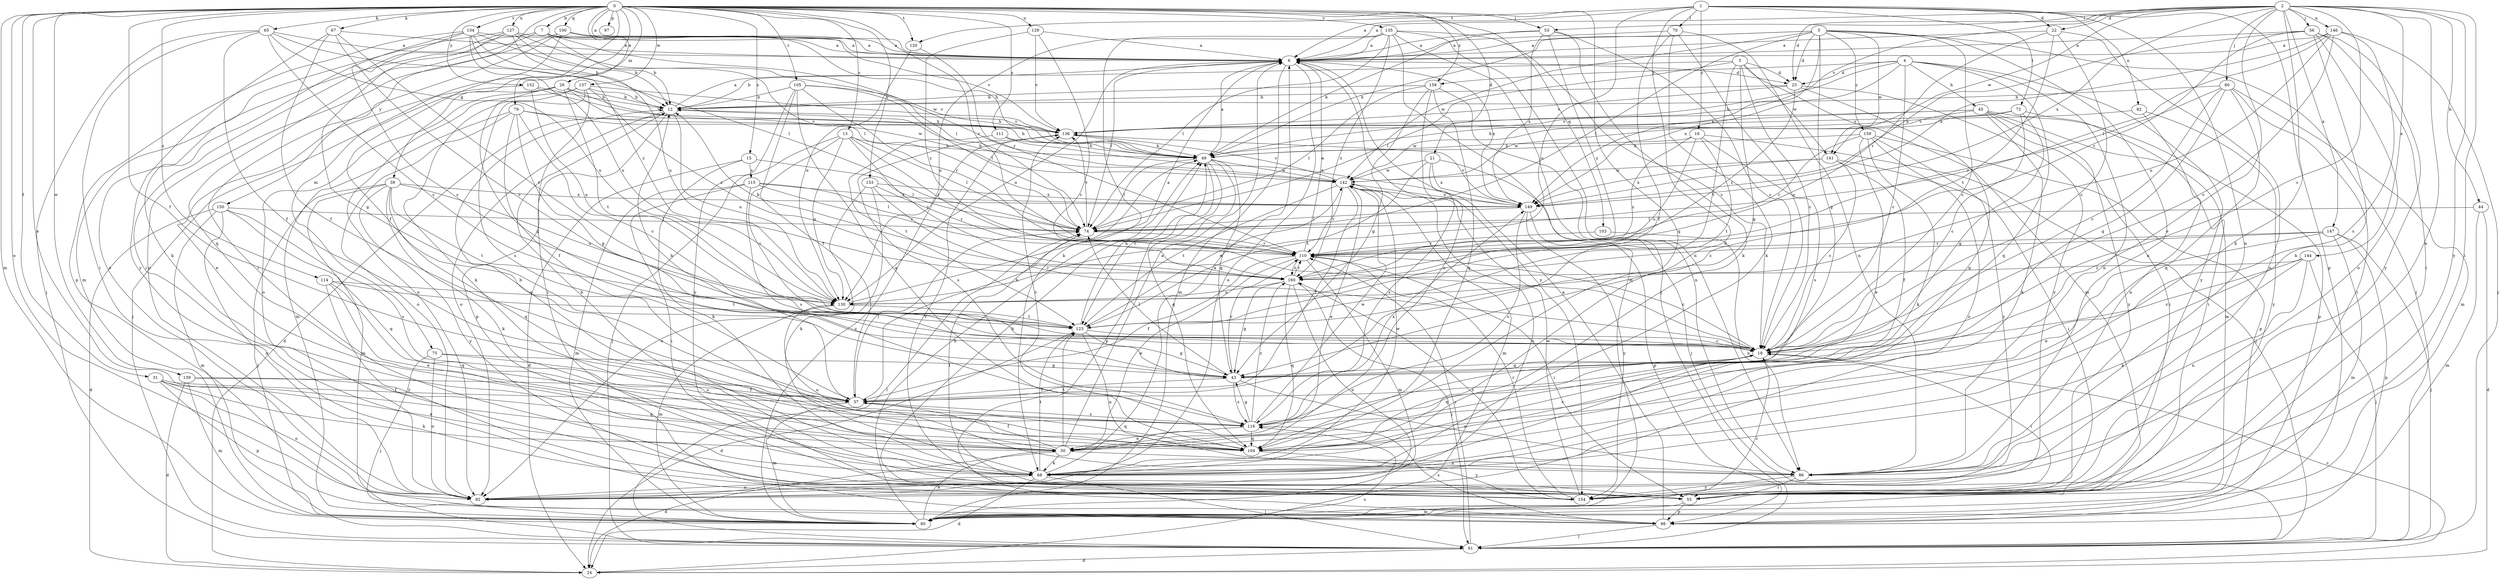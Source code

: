 strict digraph  {
0;
1;
2;
3;
4;
5;
6;
7;
12;
13;
15;
16;
18;
21;
22;
23;
24;
26;
30;
31;
37;
39;
43;
44;
45;
49;
53;
55;
56;
60;
61;
65;
67;
68;
70;
72;
74;
75;
79;
80;
82;
86;
92;
97;
98;
100;
103;
104;
105;
110;
111;
114;
115;
116;
120;
123;
127;
129;
130;
134;
135;
136;
137;
139;
141;
142;
144;
146;
147;
149;
150;
152;
153;
154;
158;
159;
160;
0 -> 6  [label=a];
0 -> 7  [label=b];
0 -> 13  [label=c];
0 -> 15  [label=c];
0 -> 21  [label=d];
0 -> 26  [label=e];
0 -> 30  [label=e];
0 -> 31  [label=f];
0 -> 37  [label=f];
0 -> 39  [label=g];
0 -> 53  [label=i];
0 -> 65  [label=k];
0 -> 67  [label=k];
0 -> 75  [label=m];
0 -> 79  [label=m];
0 -> 80  [label=m];
0 -> 92  [label=o];
0 -> 97  [label=p];
0 -> 100  [label=q];
0 -> 103  [label=q];
0 -> 104  [label=q];
0 -> 105  [label=r];
0 -> 110  [label=r];
0 -> 111  [label=s];
0 -> 114  [label=s];
0 -> 120  [label=t];
0 -> 127  [label=u];
0 -> 129  [label=u];
0 -> 134  [label=v];
0 -> 135  [label=v];
0 -> 137  [label=w];
0 -> 139  [label=w];
0 -> 150  [label=y];
0 -> 152  [label=y];
0 -> 153  [label=y];
0 -> 158  [label=z];
1 -> 6  [label=a];
1 -> 16  [label=c];
1 -> 22  [label=d];
1 -> 68  [label=k];
1 -> 70  [label=l];
1 -> 72  [label=l];
1 -> 82  [label=n];
1 -> 86  [label=n];
1 -> 98  [label=p];
1 -> 120  [label=t];
1 -> 130  [label=u];
2 -> 6  [label=a];
2 -> 18  [label=c];
2 -> 22  [label=d];
2 -> 23  [label=d];
2 -> 30  [label=e];
2 -> 44  [label=h];
2 -> 53  [label=i];
2 -> 55  [label=i];
2 -> 56  [label=j];
2 -> 60  [label=j];
2 -> 68  [label=k];
2 -> 86  [label=n];
2 -> 136  [label=v];
2 -> 141  [label=w];
2 -> 144  [label=x];
2 -> 146  [label=x];
2 -> 147  [label=x];
2 -> 149  [label=x];
2 -> 154  [label=y];
3 -> 12  [label=b];
3 -> 18  [label=c];
3 -> 23  [label=d];
3 -> 43  [label=g];
3 -> 74  [label=l];
3 -> 80  [label=m];
3 -> 123  [label=t];
3 -> 141  [label=w];
4 -> 18  [label=c];
4 -> 23  [label=d];
4 -> 45  [label=h];
4 -> 49  [label=h];
4 -> 86  [label=n];
4 -> 104  [label=q];
4 -> 149  [label=x];
4 -> 154  [label=y];
4 -> 158  [label=z];
5 -> 6  [label=a];
5 -> 18  [label=c];
5 -> 23  [label=d];
5 -> 43  [label=g];
5 -> 49  [label=h];
5 -> 61  [label=j];
5 -> 74  [label=l];
5 -> 86  [label=n];
5 -> 141  [label=w];
5 -> 142  [label=w];
5 -> 149  [label=x];
5 -> 159  [label=z];
6 -> 23  [label=d];
6 -> 74  [label=l];
6 -> 80  [label=m];
6 -> 92  [label=o];
6 -> 130  [label=u];
6 -> 149  [label=x];
6 -> 154  [label=y];
7 -> 6  [label=a];
7 -> 12  [label=b];
7 -> 49  [label=h];
7 -> 74  [label=l];
7 -> 80  [label=m];
7 -> 104  [label=q];
12 -> 6  [label=a];
12 -> 24  [label=d];
12 -> 92  [label=o];
12 -> 98  [label=p];
12 -> 130  [label=u];
12 -> 136  [label=v];
13 -> 18  [label=c];
13 -> 49  [label=h];
13 -> 61  [label=j];
13 -> 74  [label=l];
13 -> 110  [label=r];
13 -> 130  [label=u];
13 -> 160  [label=z];
15 -> 24  [label=d];
15 -> 68  [label=k];
15 -> 74  [label=l];
15 -> 115  [label=s];
16 -> 49  [label=h];
16 -> 61  [label=j];
16 -> 116  [label=s];
16 -> 123  [label=t];
16 -> 130  [label=u];
16 -> 160  [label=z];
18 -> 43  [label=g];
18 -> 55  [label=i];
18 -> 104  [label=q];
21 -> 61  [label=j];
21 -> 116  [label=s];
21 -> 123  [label=t];
21 -> 142  [label=w];
21 -> 149  [label=x];
22 -> 6  [label=a];
22 -> 18  [label=c];
22 -> 92  [label=o];
22 -> 110  [label=r];
22 -> 123  [label=t];
23 -> 12  [label=b];
23 -> 104  [label=q];
23 -> 136  [label=v];
23 -> 154  [label=y];
23 -> 160  [label=z];
24 -> 18  [label=c];
24 -> 116  [label=s];
26 -> 12  [label=b];
26 -> 43  [label=g];
26 -> 49  [label=h];
26 -> 61  [label=j];
26 -> 92  [label=o];
26 -> 123  [label=t];
26 -> 142  [label=w];
30 -> 6  [label=a];
30 -> 12  [label=b];
30 -> 24  [label=d];
30 -> 37  [label=f];
30 -> 68  [label=k];
30 -> 86  [label=n];
30 -> 123  [label=t];
31 -> 30  [label=e];
31 -> 37  [label=f];
31 -> 68  [label=k];
31 -> 92  [label=o];
31 -> 98  [label=p];
37 -> 12  [label=b];
37 -> 49  [label=h];
37 -> 74  [label=l];
37 -> 80  [label=m];
37 -> 104  [label=q];
37 -> 116  [label=s];
39 -> 61  [label=j];
39 -> 68  [label=k];
39 -> 80  [label=m];
39 -> 104  [label=q];
39 -> 123  [label=t];
39 -> 130  [label=u];
39 -> 149  [label=x];
39 -> 154  [label=y];
43 -> 37  [label=f];
43 -> 74  [label=l];
43 -> 86  [label=n];
43 -> 110  [label=r];
43 -> 116  [label=s];
44 -> 24  [label=d];
44 -> 74  [label=l];
44 -> 80  [label=m];
45 -> 49  [label=h];
45 -> 55  [label=i];
45 -> 68  [label=k];
45 -> 80  [label=m];
45 -> 98  [label=p];
45 -> 136  [label=v];
45 -> 142  [label=w];
45 -> 154  [label=y];
49 -> 6  [label=a];
49 -> 43  [label=g];
49 -> 74  [label=l];
49 -> 98  [label=p];
49 -> 104  [label=q];
49 -> 123  [label=t];
49 -> 142  [label=w];
53 -> 6  [label=a];
53 -> 18  [label=c];
53 -> 49  [label=h];
53 -> 68  [label=k];
53 -> 149  [label=x];
53 -> 160  [label=z];
55 -> 74  [label=l];
55 -> 80  [label=m];
55 -> 98  [label=p];
55 -> 136  [label=v];
56 -> 6  [label=a];
56 -> 55  [label=i];
56 -> 68  [label=k];
56 -> 92  [label=o];
56 -> 110  [label=r];
56 -> 149  [label=x];
56 -> 154  [label=y];
60 -> 12  [label=b];
60 -> 18  [label=c];
60 -> 43  [label=g];
60 -> 55  [label=i];
60 -> 80  [label=m];
60 -> 104  [label=q];
60 -> 110  [label=r];
61 -> 24  [label=d];
61 -> 74  [label=l];
61 -> 110  [label=r];
65 -> 6  [label=a];
65 -> 18  [label=c];
65 -> 37  [label=f];
65 -> 55  [label=i];
65 -> 61  [label=j];
65 -> 74  [label=l];
65 -> 130  [label=u];
67 -> 6  [label=a];
67 -> 18  [label=c];
67 -> 37  [label=f];
67 -> 123  [label=t];
67 -> 154  [label=y];
68 -> 6  [label=a];
68 -> 12  [label=b];
68 -> 24  [label=d];
68 -> 61  [label=j];
68 -> 92  [label=o];
68 -> 123  [label=t];
68 -> 142  [label=w];
70 -> 6  [label=a];
70 -> 18  [label=c];
70 -> 37  [label=f];
70 -> 68  [label=k];
70 -> 86  [label=n];
72 -> 18  [label=c];
72 -> 43  [label=g];
72 -> 55  [label=i];
72 -> 136  [label=v];
72 -> 142  [label=w];
74 -> 110  [label=r];
74 -> 136  [label=v];
75 -> 43  [label=g];
75 -> 61  [label=j];
75 -> 92  [label=o];
75 -> 116  [label=s];
79 -> 18  [label=c];
79 -> 37  [label=f];
79 -> 43  [label=g];
79 -> 49  [label=h];
79 -> 80  [label=m];
79 -> 92  [label=o];
79 -> 136  [label=v];
80 -> 18  [label=c];
80 -> 30  [label=e];
80 -> 49  [label=h];
80 -> 136  [label=v];
82 -> 86  [label=n];
82 -> 136  [label=v];
82 -> 154  [label=y];
86 -> 55  [label=i];
86 -> 130  [label=u];
86 -> 154  [label=y];
98 -> 6  [label=a];
98 -> 61  [label=j];
98 -> 116  [label=s];
100 -> 6  [label=a];
100 -> 37  [label=f];
100 -> 55  [label=i];
100 -> 92  [label=o];
100 -> 136  [label=v];
103 -> 86  [label=n];
103 -> 110  [label=r];
104 -> 18  [label=c];
104 -> 136  [label=v];
104 -> 154  [label=y];
105 -> 12  [label=b];
105 -> 37  [label=f];
105 -> 49  [label=h];
105 -> 74  [label=l];
105 -> 104  [label=q];
105 -> 110  [label=r];
105 -> 154  [label=y];
110 -> 6  [label=a];
110 -> 18  [label=c];
110 -> 30  [label=e];
110 -> 37  [label=f];
110 -> 55  [label=i];
110 -> 80  [label=m];
110 -> 160  [label=z];
111 -> 49  [label=h];
111 -> 123  [label=t];
111 -> 149  [label=x];
114 -> 30  [label=e];
114 -> 104  [label=q];
114 -> 123  [label=t];
114 -> 130  [label=u];
114 -> 154  [label=y];
115 -> 55  [label=i];
115 -> 74  [label=l];
115 -> 80  [label=m];
115 -> 110  [label=r];
115 -> 116  [label=s];
115 -> 149  [label=x];
116 -> 30  [label=e];
116 -> 43  [label=g];
116 -> 104  [label=q];
116 -> 142  [label=w];
116 -> 149  [label=x];
116 -> 160  [label=z];
120 -> 110  [label=r];
120 -> 130  [label=u];
123 -> 18  [label=c];
123 -> 24  [label=d];
123 -> 43  [label=g];
123 -> 49  [label=h];
123 -> 86  [label=n];
123 -> 142  [label=w];
127 -> 6  [label=a];
127 -> 12  [label=b];
127 -> 43  [label=g];
127 -> 55  [label=i];
127 -> 92  [label=o];
127 -> 130  [label=u];
127 -> 142  [label=w];
129 -> 6  [label=a];
129 -> 18  [label=c];
129 -> 136  [label=v];
129 -> 160  [label=z];
130 -> 6  [label=a];
130 -> 80  [label=m];
130 -> 123  [label=t];
134 -> 6  [label=a];
134 -> 12  [label=b];
134 -> 18  [label=c];
134 -> 68  [label=k];
134 -> 74  [label=l];
134 -> 98  [label=p];
134 -> 130  [label=u];
134 -> 160  [label=z];
135 -> 6  [label=a];
135 -> 18  [label=c];
135 -> 61  [label=j];
135 -> 68  [label=k];
135 -> 74  [label=l];
135 -> 80  [label=m];
135 -> 86  [label=n];
135 -> 130  [label=u];
135 -> 160  [label=z];
136 -> 49  [label=h];
136 -> 116  [label=s];
137 -> 12  [label=b];
137 -> 55  [label=i];
137 -> 68  [label=k];
137 -> 92  [label=o];
137 -> 116  [label=s];
137 -> 136  [label=v];
137 -> 160  [label=z];
139 -> 24  [label=d];
139 -> 37  [label=f];
139 -> 80  [label=m];
139 -> 104  [label=q];
141 -> 18  [label=c];
141 -> 37  [label=f];
141 -> 55  [label=i];
141 -> 142  [label=w];
141 -> 149  [label=x];
142 -> 12  [label=b];
142 -> 30  [label=e];
142 -> 37  [label=f];
142 -> 80  [label=m];
142 -> 92  [label=o];
142 -> 110  [label=r];
142 -> 123  [label=t];
142 -> 136  [label=v];
142 -> 149  [label=x];
144 -> 18  [label=c];
144 -> 61  [label=j];
144 -> 68  [label=k];
144 -> 86  [label=n];
144 -> 160  [label=z];
146 -> 6  [label=a];
146 -> 18  [label=c];
146 -> 61  [label=j];
146 -> 74  [label=l];
146 -> 116  [label=s];
146 -> 130  [label=u];
146 -> 149  [label=x];
147 -> 30  [label=e];
147 -> 61  [label=j];
147 -> 80  [label=m];
147 -> 98  [label=p];
147 -> 110  [label=r];
147 -> 160  [label=z];
149 -> 74  [label=l];
149 -> 98  [label=p];
149 -> 116  [label=s];
149 -> 136  [label=v];
149 -> 154  [label=y];
150 -> 24  [label=d];
150 -> 74  [label=l];
150 -> 80  [label=m];
150 -> 92  [label=o];
150 -> 104  [label=q];
150 -> 116  [label=s];
152 -> 12  [label=b];
152 -> 30  [label=e];
152 -> 130  [label=u];
152 -> 136  [label=v];
153 -> 18  [label=c];
153 -> 68  [label=k];
153 -> 92  [label=o];
153 -> 110  [label=r];
153 -> 149  [label=x];
154 -> 49  [label=h];
154 -> 110  [label=r];
154 -> 142  [label=w];
154 -> 160  [label=z];
158 -> 12  [label=b];
158 -> 30  [label=e];
158 -> 43  [label=g];
158 -> 74  [label=l];
158 -> 86  [label=n];
158 -> 104  [label=q];
159 -> 30  [label=e];
159 -> 49  [label=h];
159 -> 68  [label=k];
159 -> 92  [label=o];
159 -> 98  [label=p];
159 -> 110  [label=r];
159 -> 154  [label=y];
160 -> 12  [label=b];
160 -> 43  [label=g];
160 -> 61  [label=j];
160 -> 92  [label=o];
160 -> 104  [label=q];
160 -> 110  [label=r];
160 -> 130  [label=u];
}
